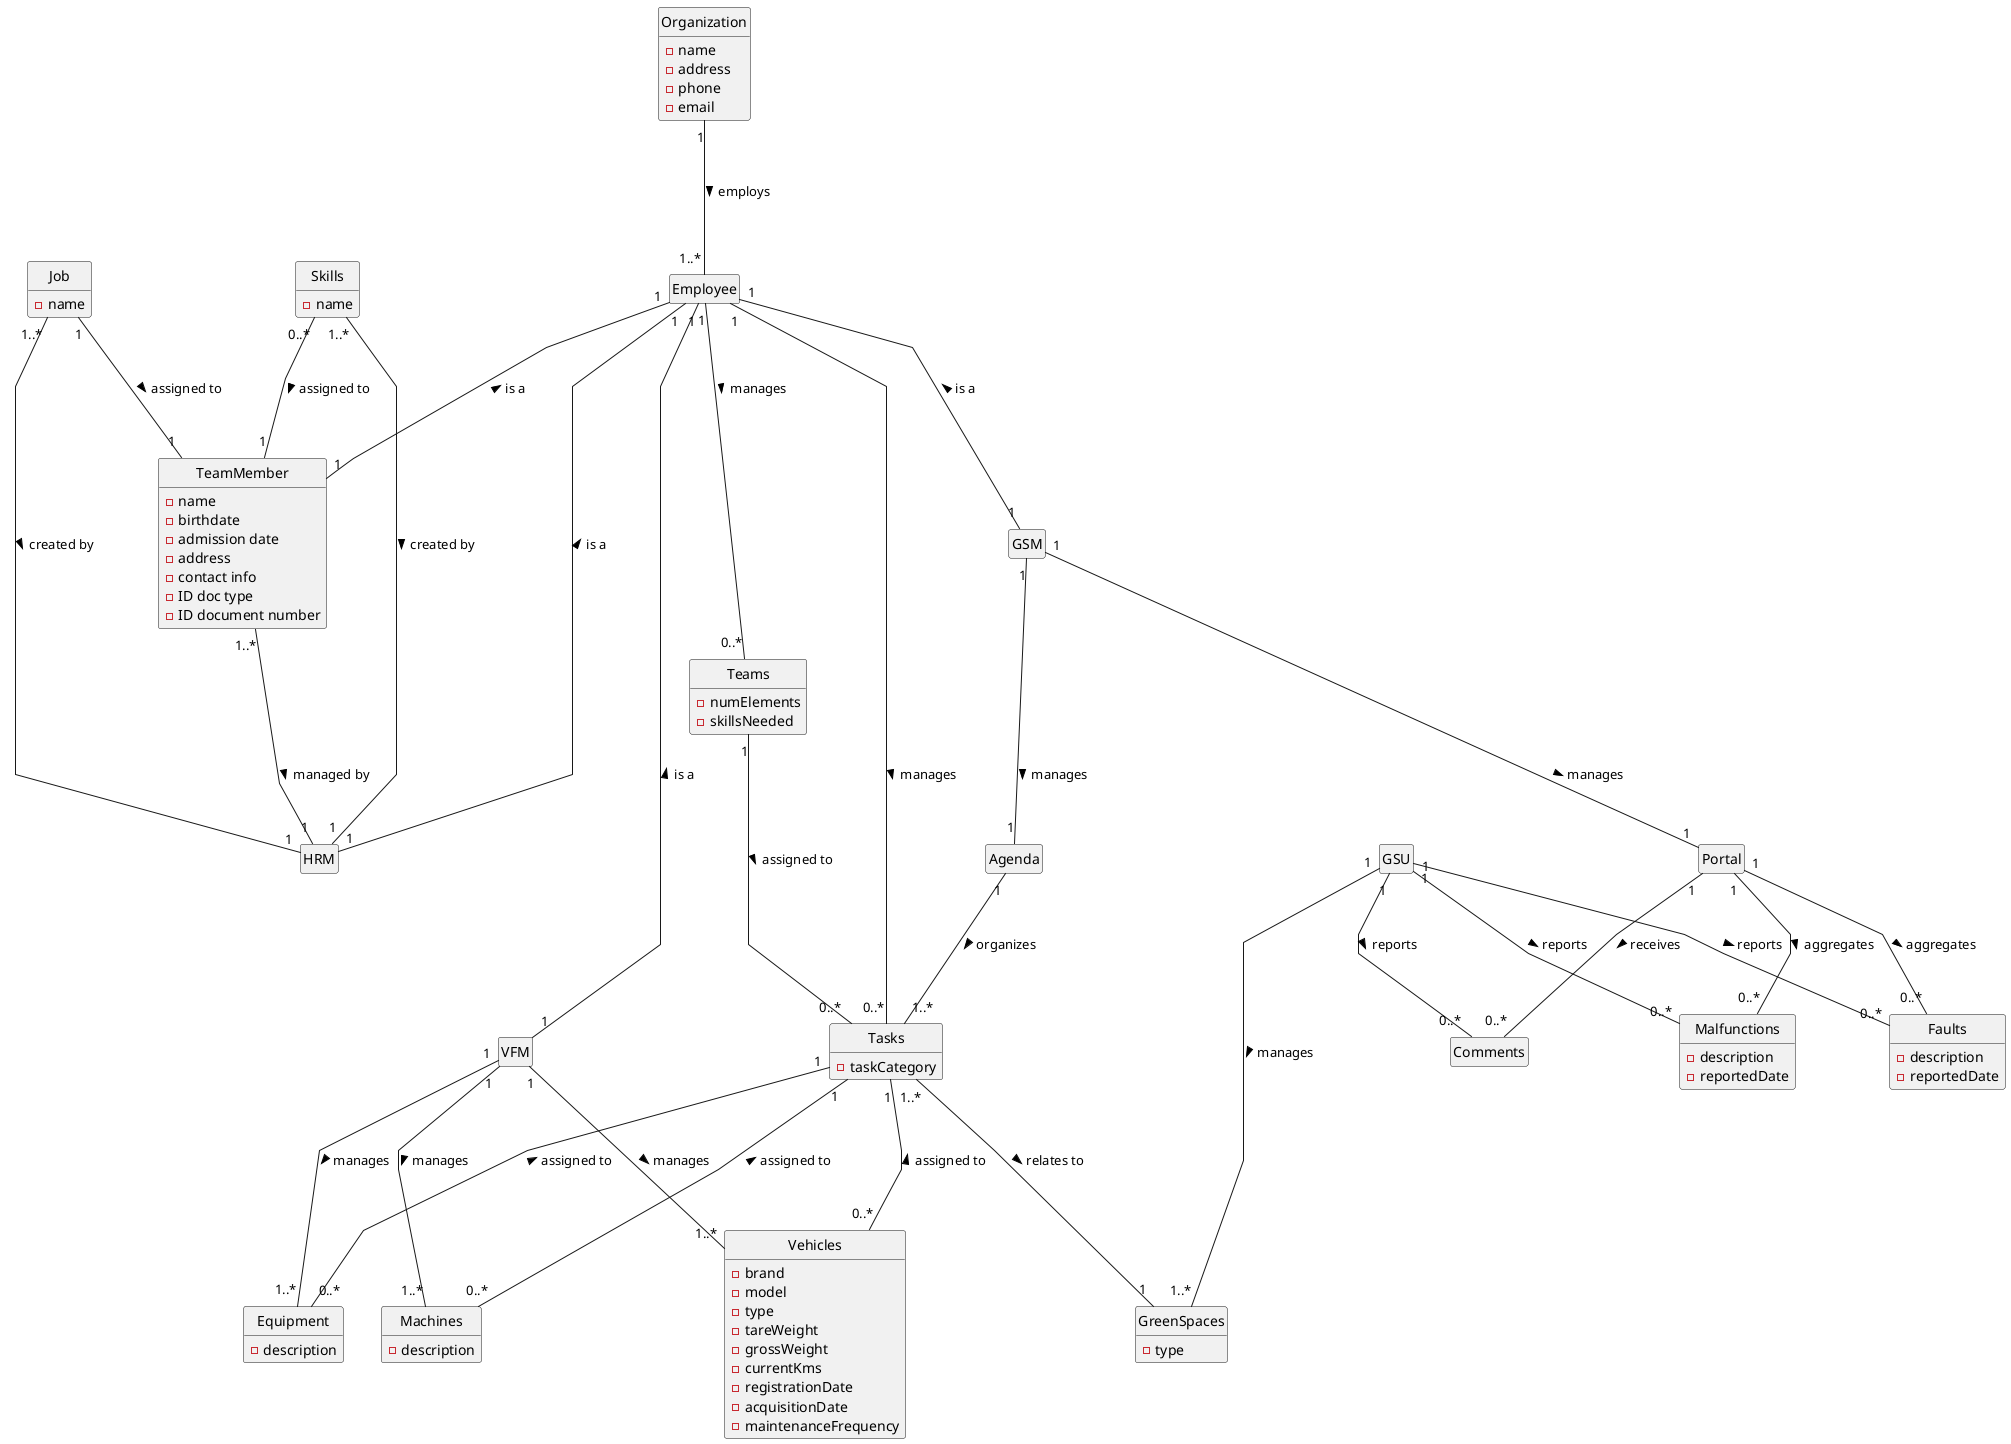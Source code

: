@startuml

hide methods
hide circle
hide empty attributes
skinparam linetype polyline





class Organization {
    -name
    -address
    -phone
    -email
}

class Employee {
}

class TeamMember {
   - name
   - birthdate
   - admission date
   - address
   - contact info
   - ID doc type
   - ID document number
}

class HRM {
}

class GSM {
}

class VFM {
}

class Job {
  - name
}

class Skills {
  - name 
}

class Teams {
  - numElements 
  - skillsNeeded
}

class Tasks {
  - taskCategory 
}

class Agenda {
  
}

class Malfunctions {
  - description 
  - reportedDate 
}

class GreenSpaces {
  - type 
}

class Equipment {
  - description 
}

class Vehicles {
  - brand 
  - model 
  - type 
  - tareWeight 
  - grossWeight 
  - currentKms 
  - registrationDate
  - acquisitionDate 
  - maintenanceFrequency 
}

class Machines {
  - description 
}

class GSU {
}

class Portal {
}

class Faults {
  - description 
  - reportedDate
}

class Comments {
}


Organization "1"---"1..*" Employee : employs >

Employee "1"---"1" TeamMember : is a <
Employee "1"---"0..*" Tasks: manages > 
Employee "1"---"1" HRM : is a <
Employee "1"---"1" GSM : is a <
Employee "1"---"1" VFM : is a <
Employee "1"---"0..*" Teams : manages >

TeamMember "1..*"---"1" HRM : managed by >

Skills "1..*"---"1" HRM : created by >
Job "1..*"---"1" HRM : created by >
Job "1"---"1" TeamMember: assigned to >
Skills "0..*"---"1" TeamMember : assigned to > 


Teams "1"---"0..*" Tasks : assigned to >
Tasks "1..*"---"1" GreenSpaces : relates to >
Agenda "1"---"1..*" Tasks : organizes >

GSM "1"---"1" Portal : manages >
GSM "1"---"1" Agenda : manages >

VFM "1"---"1..*" Vehicles : manages >
VFM "1"---"1..*" Machines : manages >
VFM "1"---"1..*" Equipment : manages >

Tasks "1"---"0..*" Vehicles : assigned to <
Tasks "1"---"0..*" Machines : assigned to <
Tasks "1"---"0..*" Equipment : assigned to <

Portal "1"---"0..*" Malfunctions : aggregates >
Portal "1"---"0..*" Faults : aggregates >
Portal "1"---"0..*" Comments : receives  >

GSU "1"---"1..*" GreenSpaces : manages >
GSU "1"---"0..*" Malfunctions : reports > 
GSU "1"---"0..*" Faults : reports >
GSU "1"---"0..*" Comments : reports >

@enduml
